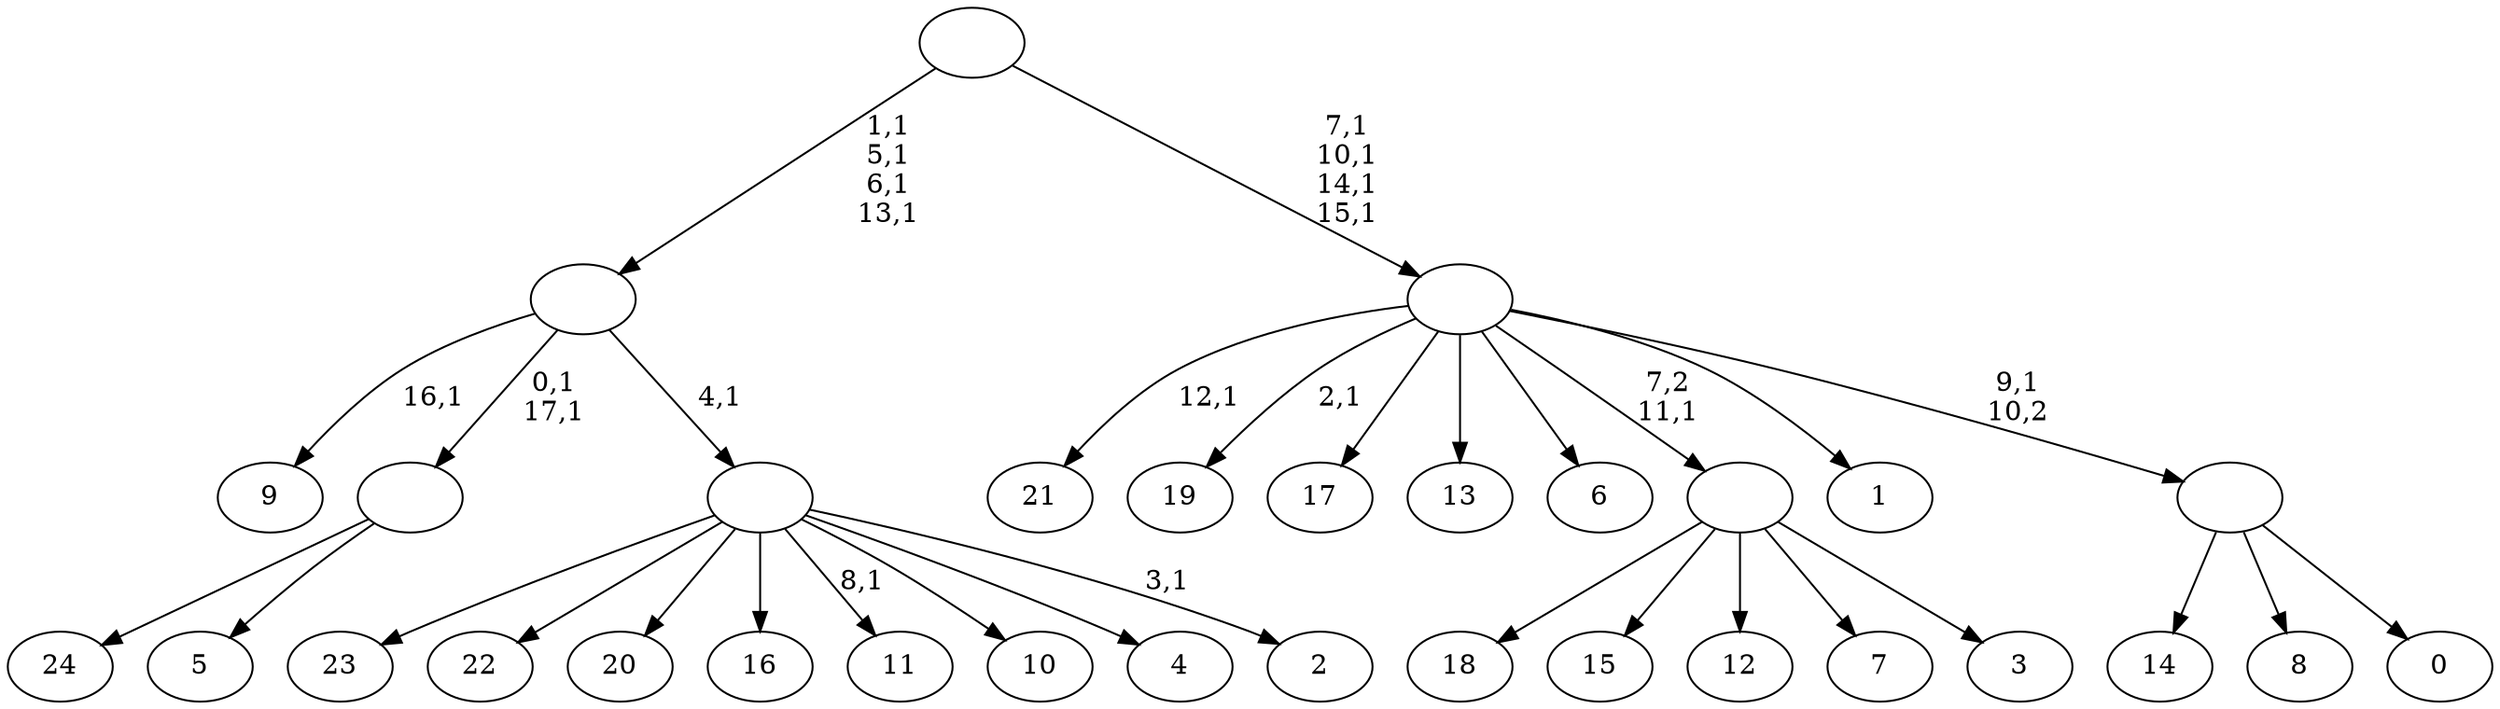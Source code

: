 digraph T {
	43 [label="24"]
	42 [label="23"]
	41 [label="22"]
	40 [label="21"]
	38 [label="20"]
	37 [label="19"]
	35 [label="18"]
	34 [label="17"]
	33 [label="16"]
	32 [label="15"]
	31 [label="14"]
	30 [label="13"]
	29 [label="12"]
	28 [label="11"]
	26 [label="10"]
	25 [label="9"]
	23 [label="8"]
	22 [label="7"]
	21 [label="6"]
	20 [label="5"]
	19 [label=""]
	17 [label="4"]
	16 [label="3"]
	15 [label=""]
	14 [label="2"]
	12 [label=""]
	11 [label=""]
	7 [label="1"]
	6 [label="0"]
	5 [label=""]
	4 [label=""]
	0 [label=""]
	19 -> 43 [label=""]
	19 -> 20 [label=""]
	15 -> 35 [label=""]
	15 -> 32 [label=""]
	15 -> 29 [label=""]
	15 -> 22 [label=""]
	15 -> 16 [label=""]
	12 -> 14 [label="3,1"]
	12 -> 28 [label="8,1"]
	12 -> 42 [label=""]
	12 -> 41 [label=""]
	12 -> 38 [label=""]
	12 -> 33 [label=""]
	12 -> 26 [label=""]
	12 -> 17 [label=""]
	11 -> 19 [label="0,1\n17,1"]
	11 -> 25 [label="16,1"]
	11 -> 12 [label="4,1"]
	5 -> 31 [label=""]
	5 -> 23 [label=""]
	5 -> 6 [label=""]
	4 -> 37 [label="2,1"]
	4 -> 40 [label="12,1"]
	4 -> 34 [label=""]
	4 -> 30 [label=""]
	4 -> 21 [label=""]
	4 -> 15 [label="7,2\n11,1"]
	4 -> 7 [label=""]
	4 -> 5 [label="9,1\n10,2"]
	0 -> 4 [label="7,1\n10,1\n14,1\n15,1"]
	0 -> 11 [label="1,1\n5,1\n6,1\n13,1"]
}
